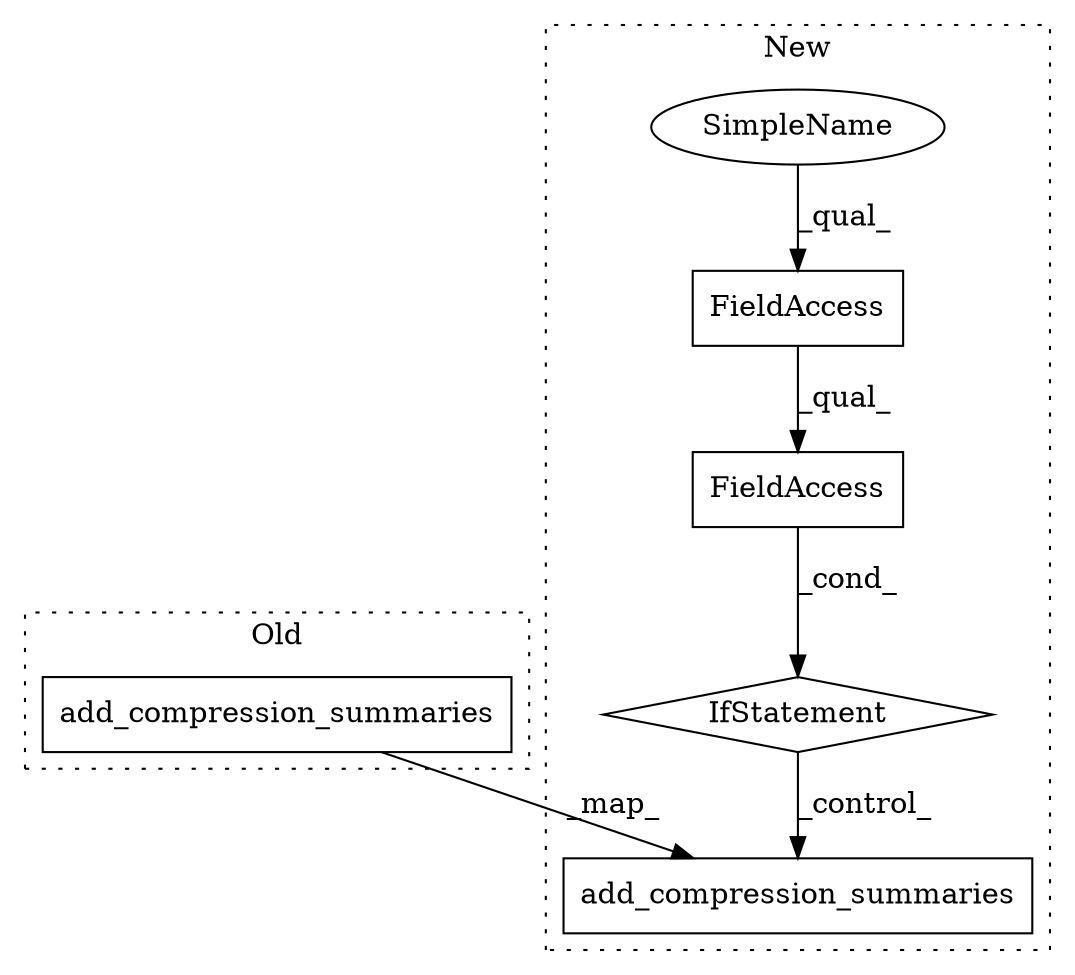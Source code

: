 digraph G {
subgraph cluster0 {
1 [label="add_compression_summaries" a="32" s="29144" l="27" shape="box"];
label = "Old";
style="dotted";
}
subgraph cluster1 {
2 [label="add_compression_summaries" a="32" s="29316" l="27" shape="box"];
3 [label="FieldAccess" a="22" s="29279" l="10" shape="box"];
4 [label="FieldAccess" a="22" s="29279" l="22" shape="box"];
5 [label="IfStatement" a="25" s="29275,29301" l="4,2" shape="diamond"];
6 [label="SimpleName" a="42" s="29279" l="4" shape="ellipse"];
label = "New";
style="dotted";
}
1 -> 2 [label="_map_"];
3 -> 4 [label="_qual_"];
4 -> 5 [label="_cond_"];
5 -> 2 [label="_control_"];
6 -> 3 [label="_qual_"];
}